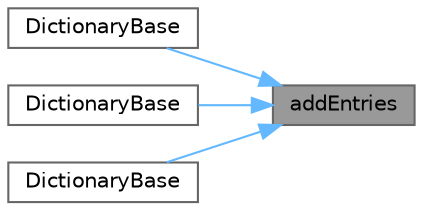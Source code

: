 digraph "addEntries"
{
 // LATEX_PDF_SIZE
  bgcolor="transparent";
  edge [fontname=Helvetica,fontsize=10,labelfontname=Helvetica,labelfontsize=10];
  node [fontname=Helvetica,fontsize=10,shape=box,height=0.2,width=0.4];
  rankdir="RL";
  Node1 [id="Node000001",label="addEntries",height=0.2,width=0.4,color="gray40", fillcolor="grey60", style="filled", fontcolor="black",tooltip=" "];
  Node1 -> Node2 [id="edge1_Node000001_Node000002",dir="back",color="steelblue1",style="solid",tooltip=" "];
  Node2 [id="Node000002",label="DictionaryBase",height=0.2,width=0.4,color="grey40", fillcolor="white", style="filled",URL="$classFoam_1_1DictionaryBase.html#a57fc36ce3442d392bd1ec580d812c1f2",tooltip=" "];
  Node1 -> Node3 [id="edge2_Node000001_Node000003",dir="back",color="steelblue1",style="solid",tooltip=" "];
  Node3 [id="Node000003",label="DictionaryBase",height=0.2,width=0.4,color="grey40", fillcolor="white", style="filled",URL="$classFoam_1_1DictionaryBase.html#afd43a52572717f54595419cd8038dfe1",tooltip=" "];
  Node1 -> Node4 [id="edge3_Node000001_Node000004",dir="back",color="steelblue1",style="solid",tooltip=" "];
  Node4 [id="Node000004",label="DictionaryBase",height=0.2,width=0.4,color="grey40", fillcolor="white", style="filled",URL="$classFoam_1_1DictionaryBase.html#ac5d1812972996bdaee8a923e78c25fab",tooltip=" "];
}
